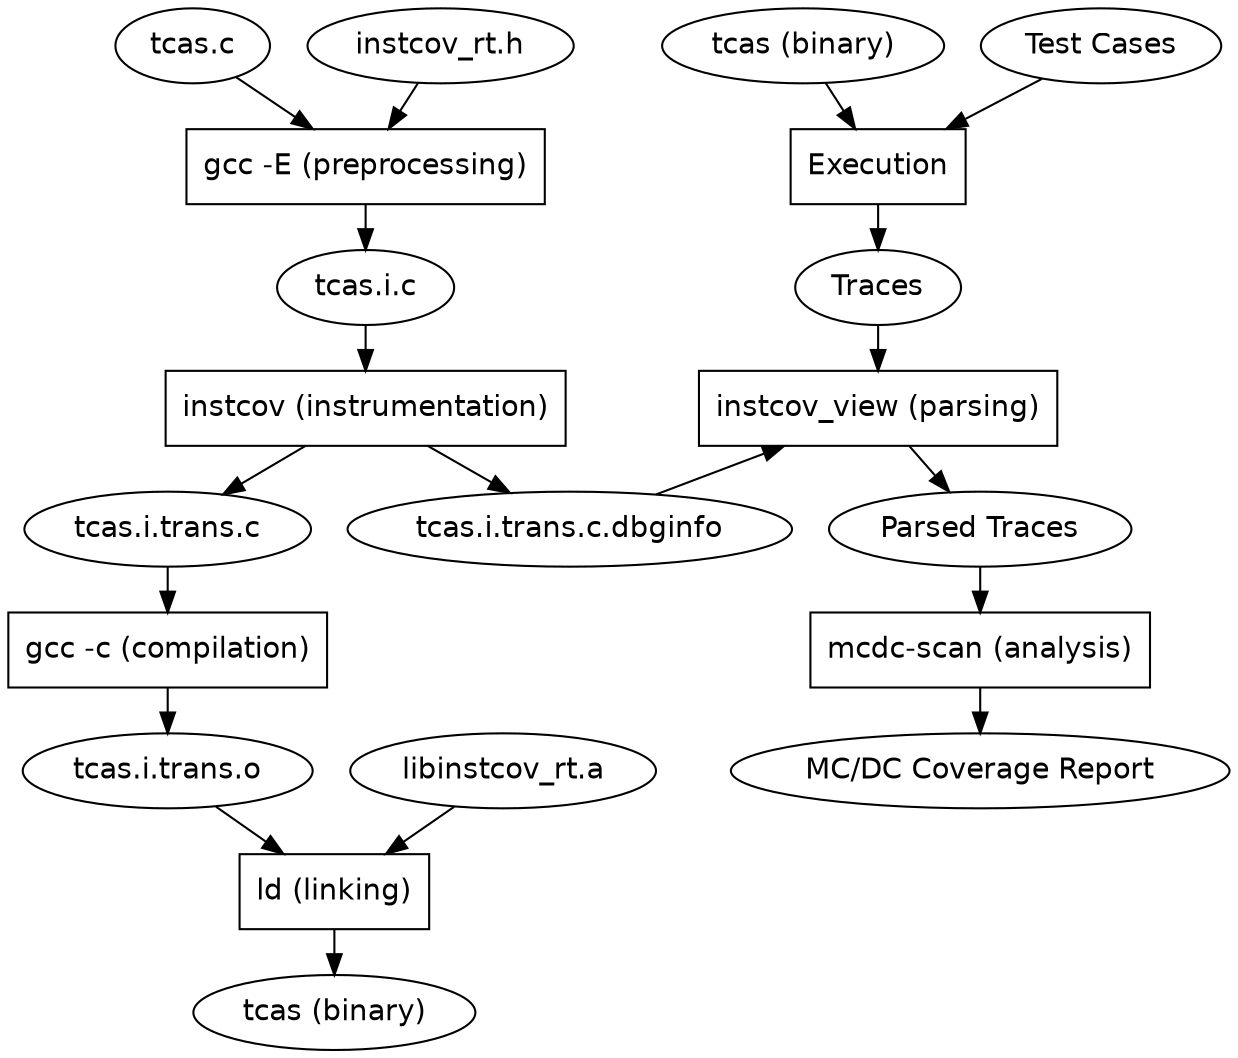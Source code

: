 digraph G {
	ranksep=0.3;
	node [ fontname=Helvetica ];
	src [ label="tcas.c" ];
	prep [ label="tcas.i.c" ];
	trans [ label="tcas.i.trans.c" ];
	obj [ label="tcas.i.trans.o" ];
	dbginfo [ label="tcas.i.trans.c.dbginfo" ];
	rt_h [ label="instcov_rt.h" ];
	rt_l [ label="libinstcov_rt.a" ];
	bin [ label="tcas (binary)" ];
	bin1 [ label="tcas (binary)" ];
	tests [ label="Test Cases" ];
	raw_traces [ label="Traces" ];
	parsed_traces [ label="Parsed Traces" ];
	mcdc_report [ label="MC/DC Coverage Report" ];
	node [ shape=box ];
	p_prep [ label="gcc -E (preprocessing)" ];
	p_instcov [ label="instcov (instrumentation)" ];
	p_compile [ label="gcc -c (compilation)" ];
	p_link [ label="ld (linking)" ];
	p_exec [ label="Execution" ];
	p_parse [ label="instcov_view (parsing)" ];
	p_analysis [ label="mcdc-scan (analysis)" ];

	{rt_h, src} -> p_prep -> prep;
	prep -> p_instcov -> {trans, dbginfo};
	trans -> p_compile -> obj;
	{rt_l, obj} -> p_link -> bin;
	{tests, bin1} -> p_exec -> raw_traces;
	{raw_traces, dbginfo} -> p_parse -> parsed_traces;
	parsed_traces -> p_analysis -> mcdc_report;
	{ rank=same; p_instcov; p_parse; }
}
